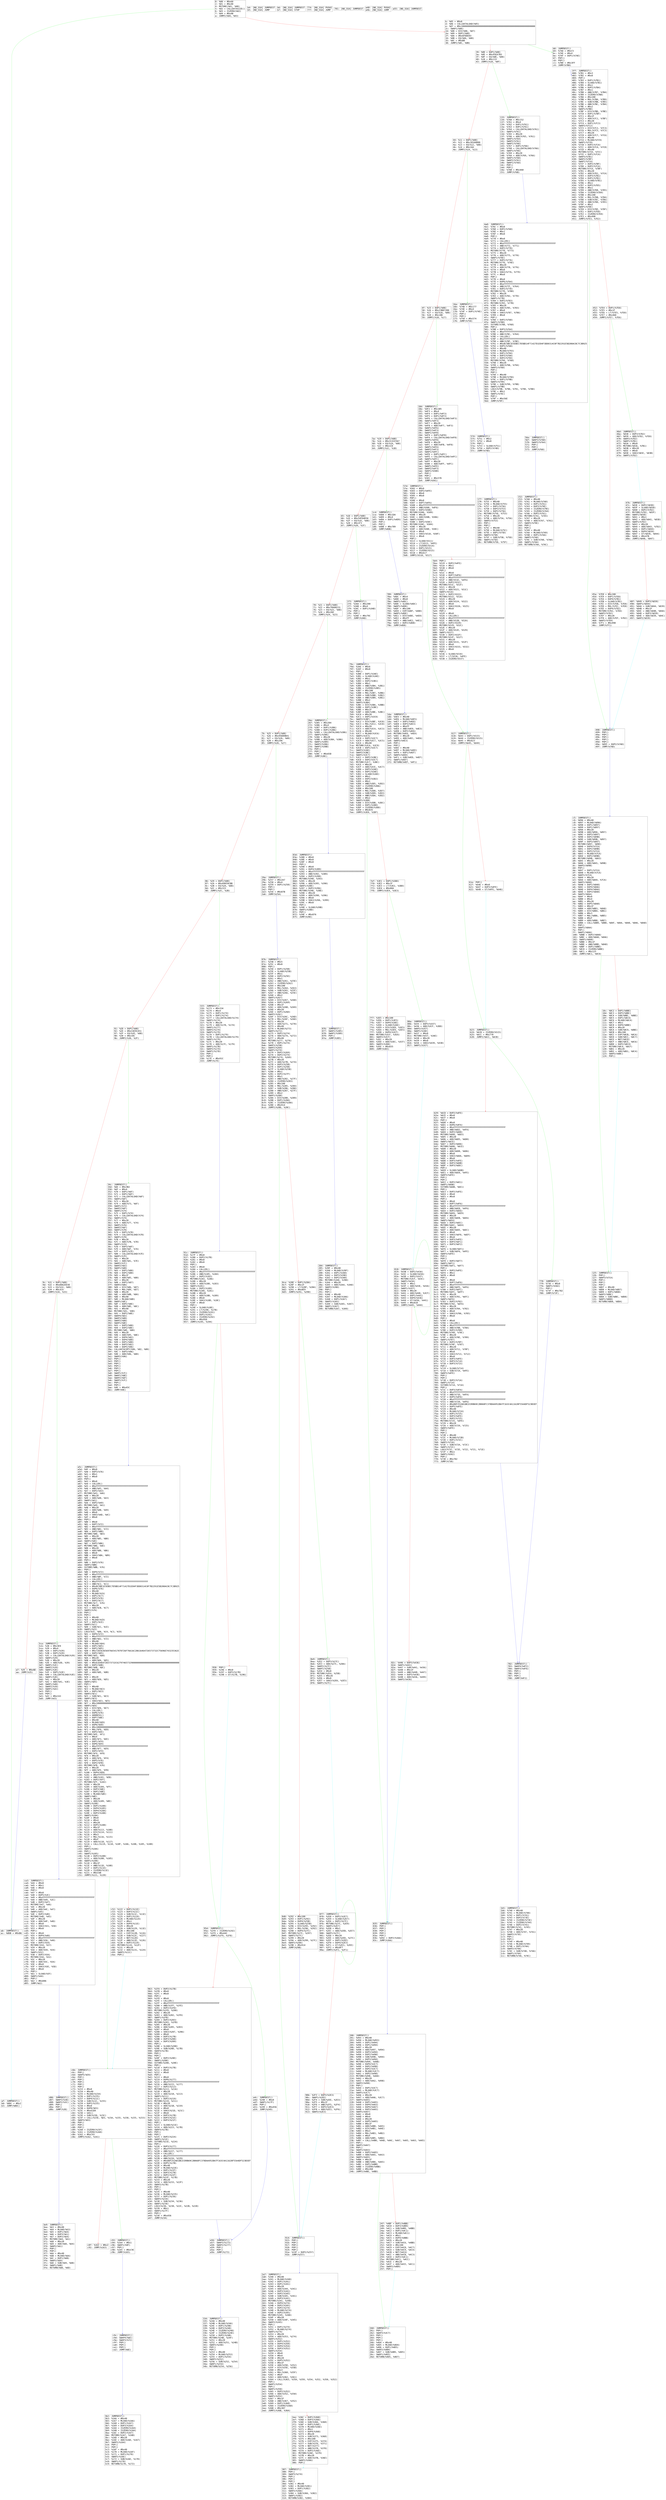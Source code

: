 digraph "graph.cfg.gv" {
	subgraph global {
		node [fontname=Courier fontsize=30.0 rank=same shape=box]
		block_0 [label="0: %00 = #0x60\l2: %01 = #0x40\l4: MSTORE(%01, %00)\l5: %02 = CALLDATASIZE()\l6: %03 = ISZERO(%02)\l7: %04 = #0xAB\la: JUMPI(%04, %03)\l"]
		block_b [label="b: %05 = #0x0\ld: %06 = CALLDATALOAD(%05)\le: %07 = #0x100000000000000000000000000000000000000000000000000000000\l2c: SWAP1(%06)\l2d: %08 = DIV(%06, %07)\l2e: %09 = DUP1(%08)\l2f: %0A = #0x6FDDE03\l34: %0B = EQ(%0A, %08)\l35: %0C = #0xB8\l38: JUMPI(%0C, %0B)\l"]
		block_39 [label="39: %0D = DUP1(%08)\l3a: %0E = #0x95EA7B3\l3f: %0F = EQ(%0E, %08)\l40: %10 = #0x133\l43: JUMPI(%10, %0F)\l"]
		block_44 [label="44: %11 = DUP1(%08)\l45: %12 = #0x18160DDD\l4a: %13 = EQ(%12, %08)\l4b: %14 = #0x16A\l4e: JUMPI(%14, %13)\l"]
		block_4f [label="4f: %15 = DUP1(%08)\l50: %16 = #0x23B872DD\l55: %17 = EQ(%16, %08)\l56: %18 = #0x18D\l59: JUMPI(%18, %17)\l"]
		block_5a [label="5a: %19 = DUP1(%08)\l5b: %1A = #0x313CE567\l60: %1B = EQ(%1A, %08)\l61: %1C = #0x1CD\l64: JUMPI(%1C, %1B)\l"]
		block_65 [label="65: %1D = DUP1(%08)\l66: %1E = #0x54FD4D50\l6b: %1F = EQ(%1E, %08)\l6c: %20 = #0x1F3\l6f: JUMPI(%20, %1F)\l"]
		block_70 [label="70: %21 = DUP1(%08)\l71: %22 = #0x70A08231\l76: %23 = EQ(%22, %08)\l77: %24 = #0x26E\l7a: JUMPI(%24, %23)\l"]
		block_7b [label="7b: %25 = DUP1(%08)\l7c: %26 = #0x95D89B41\l81: %27 = EQ(%26, %08)\l82: %28 = #0x29A\l85: JUMPI(%28, %27)\l"]
		block_86 [label="86: %29 = DUP1(%08)\l87: %2A = #0xA9059CBB\l8c: %2B = EQ(%2A, %08)\l8d: %2C = #0x315\l90: JUMPI(%2C, %2B)\l"]
		block_91 [label="91: %2D = DUP1(%08)\l92: %2E = #0xCAE9CA51\l97: %2F = EQ(%2E, %08)\l98: %30 = #0x34C\l9b: JUMPI(%30, %2F)\l"]
		block_9c [label="9c: %31 = DUP1(%08)\l9d: %32 = #0xDD62ED3E\la2: %33 = EQ(%32, %08)\la3: %34 = #0x3CA\la6: JUMPI(%34, %33)\l"]
		block_a7 [label="a7: %35 = #0xAB\laa: JUMP(%35)\l"]
		block_ab [label="ab: JUMPDEST()\lac: %8DB = #0xB6\l"]
		block_af [label="af: JUMPDEST()\lb0: %8DC = #0x2\lb3: JUMP(%8DC)\l"]
		block_b4 [label="b4: [NO_SSA] JUMPDEST\lb5: [NO_SSA] JUMP\l"]
		block_b6 [label="b6: [NO_SSA] JUMPDEST\lb7: [NO_SSA] STOP\l"]
		block_b8 [label="b8: JUMPDEST()\lb9: %7AD = #0xC5\lbc: %7AE = #0x4\lbe: %7AF = DUP1(%7AE)\lbf: POP()\lc0: POP()\lc1: %7B0 = #0x3FF\lc4: JUMP(%7B0)\l"]
		block_c5 [label="c5: JUMPDEST()\lc6: %896 = #0x40\lc8: %897 = MLOAD(%896)\lc9: %898 = DUP1(%897)\lca: %899 = DUP1(%897)\lcb: %89A = #0x20\lcd: %89B = ADD(%89A, %897)\lce: %89C = DUP3(%897)\lcf: %89D = DUP2(%89B)\ld0: %89E = SUB(%89B, %897)\ld1: %89F = DUP3(%897)\ld2: MSTORE(%897, %89E)\ld3: %8A0 = DUP4(%7CA)\ld4: %8A1 = DUP2(%89B)\ld5: %8A2 = DUP2(%7CA)\ld6: %8A3 = MLOAD(%7CA)\ld7: %8A4 = DUP2(%89B)\ld8: MSTORE(%89B, %8A3)\ld9: %8A5 = #0x20\ldb: %8A6 = ADD(%8A5, %89B)\ldc: SWAP2(%89B)\ldd: POP()\lde: %8A7 = DUP1(%7CA)\ldf: %8A8 = MLOAD(%7CA)\le0: SWAP1(%7CA)\le1: %8A9 = #0x20\le3: %8AA = ADD(%8A9, %7CA)\le4: SWAP1(%8A8)\le5: %8AB = DUP1(%8A8)\le6: %8AC = DUP4(%8A6)\le7: %8AD = DUP4(%8AA)\le8: %8AE = DUP3(%8A8)\le9: SWAP1(%8AA)\lea: %8AF = #0x0\lec: %8B0 = #0x4\lee: %8B1 = #0x20\lf0: %8B2 = DUP5(%8A8)\lf1: %8B3 = #0x1F\lf3: %8B4 = ADD(%8B3, %8A8)\lf4: %8B5 = DIV(%8B4, %8B1)\lf5: %8B6 = #0x3\lf7: %8B7 = MUL(%8B6, %8B5)\lf8: %8B8 = #0xF\lfa: %8B9 = ADD(%8B8, %8B7)\lfb: %8BA = CALL(%8B9, %8B0, %8AF, %8AA, %8A8, %8A6, %8A8)\lfc: POP()\lfd: SWAP1(%8AA)\lfe: POP()\lff: SWAP1(%8A6)\l100: %8BB = DUP2(%8A8)\l101: %8BC = ADD(%8A8, %8A6)\l102: SWAP1(%8A8)\l103: %8BD = #0x1F\l105: %8BE = AND(%8BD, %8A8)\l106: %8BF = DUP1(%8BE)\l107: %8C0 = ISZERO(%8BE)\l108: %8C1 = #0x125\l10b: JUMPI(%8C1, %8C0)\l"]
		block_10c [label="10c: %8C2 = DUP1(%8BE)\l10d: %8C3 = DUP3(%8BC)\l10e: %8C4 = SUB(%8BC, %8BE)\l10f: %8C5 = DUP1(%8C4)\l110: %8C6 = MLOAD(%8C4)\l111: %8C7 = #0x1\l113: %8C8 = DUP4(%8BE)\l114: %8C9 = #0x20\l116: %8CA = SUB(%8C9, %8BE)\l117: %8CB = #0x100\l11a: %8CC = EXP(%8CB, %8CA)\l11b: %8CD = SUB(%8CC, %8C7)\l11c: %8CE = NOT(%8CD)\l11d: %8CF = AND(%8CE, %8C6)\l11e: %8D0 = DUP2(%8C4)\l11f: MSTORE(%8C4, %8CF)\l120: %8D1 = #0x20\l122: %8D2 = ADD(%8D1, %8C4)\l123: SWAP2(%8BC)\l124: POP()\l"]
		block_125 [label="125: JUMPDEST()\l126: POP()\l127: SWAP3(%7CA)\l128: POP()\l129: POP()\l12a: POP()\l12b: %8D7 = #0x40\l12d: %8D8 = MLOAD(%8D7)\l12e: %8D9 = DUP1(%8D8)\l12f: SWAP2(%8BC)\l130: %8DA = SUB(%8BC, %8D8)\l131: SWAP1(%8D8)\l132: RETURN(%8D8, %8DA)\l"]
		block_133 [label="133: JUMPDEST()\l134: %760 = #0x152\l137: %761 = #0x4\l139: %762 = DUP1(%761)\l13a: %763 = DUP1(%761)\l13b: %764 = CALLDATALOAD(%761)\l13c: SWAP1(%761)\l13d: %765 = #0x20\l13f: %766 = ADD(%765, %761)\l140: SWAP1(%764)\l141: SWAP2(%761)\l142: SWAP1(%766)\l143: %767 = DUP1(%766)\l144: %768 = CALLDATALOAD(%766)\l145: SWAP1(%766)\l146: %769 = #0x20\l148: %76A = ADD(%769, %766)\l149: SWAP1(%768)\l14a: SWAP2(%761)\l14b: SWAP1(%76A)\l14c: POP()\l14d: POP()\l14e: %76B = #0x4A0\l151: JUMP(%76B)\l"]
		block_152 [label="152: JUMPDEST()\l153: %7A0 = #0x40\l155: %7A1 = MLOAD(%7A0)\l156: %7A2 = DUP1(%7A1)\l157: %7A3 = DUP3(%79E)\l158: %7A4 = ISZERO(%79E)\l159: %7A5 = ISZERO(%7A4)\l15a: %7A6 = DUP2(%7A1)\l15b: MSTORE(%7A1, %7A5)\l15c: %7A7 = #0x20\l15e: %7A8 = ADD(%7A7, %7A1)\l15f: SWAP2(%79E)\l160: POP()\l161: POP()\l162: %7A9 = #0x40\l164: %7AA = MLOAD(%7A9)\l165: %7AB = DUP1(%7AA)\l166: SWAP2(%7A8)\l167: %7AC = SUB(%7A8, %7AA)\l168: SWAP1(%7AA)\l169: RETURN(%7AA, %7AC)\l"]
		block_16a [label="16a: JUMPDEST()\l16b: %74D = #0x177\l16e: %74E = #0x4\l170: %74F = DUP1(%74E)\l171: POP()\l172: POP()\l173: %750 = #0x574\l176: JUMP(%750)\l"]
		block_177 [label="177: JUMPDEST()\l178: %755 = #0x40\l17a: %756 = MLOAD(%755)\l17b: %757 = DUP1(%756)\l17c: %758 = DUP3(%753)\l17d: %759 = DUP2(%756)\l17e: MSTORE(%756, %753)\l17f: %75A = #0x20\l181: %75B = ADD(%75A, %756)\l182: SWAP2(%753)\l183: POP()\l184: POP()\l185: %75C = #0x40\l187: %75D = MLOAD(%75C)\l188: %75E = DUP1(%75D)\l189: SWAP2(%75B)\l18a: %75F = SUB(%75B, %75D)\l18b: SWAP1(%75D)\l18c: RETURN(%75D, %75F)\l"]
		block_18d [label="18d: JUMPDEST()\l18e: %4F2 = #0x1B5\l191: %4F3 = #0x4\l193: %4F4 = DUP1(%4F3)\l194: %4F5 = DUP1(%4F3)\l195: %4F6 = CALLDATALOAD(%4F3)\l196: SWAP1(%4F3)\l197: %4F7 = #0x20\l199: %4F8 = ADD(%4F7, %4F3)\l19a: SWAP1(%4F6)\l19b: SWAP2(%4F3)\l19c: SWAP1(%4F8)\l19d: %4F9 = DUP1(%4F8)\l19e: %4FA = CALLDATALOAD(%4F8)\l19f: SWAP1(%4F8)\l1a0: %4FB = #0x20\l1a2: %4FC = ADD(%4FB, %4F8)\l1a3: SWAP1(%4FA)\l1a4: SWAP2(%4F3)\l1a5: SWAP1(%4FC)\l1a6: %4FD = DUP1(%4FC)\l1a7: %4FE = CALLDATALOAD(%4FC)\l1a8: SWAP1(%4FC)\l1a9: %4FF = #0x20\l1ab: %500 = ADD(%4FF, %4FC)\l1ac: SWAP1(%4FE)\l1ad: SWAP2(%4F3)\l1ae: SWAP1(%500)\l1af: POP()\l1b0: POP()\l1b1: %501 = #0x57D\l1b4: JUMP(%501)\l"]
		block_1b5 [label="1b5: JUMPDEST()\l1b6: %740 = #0x40\l1b8: %741 = MLOAD(%740)\l1b9: %742 = DUP1(%741)\l1ba: %743 = DUP3(%73E)\l1bb: %744 = ISZERO(%73E)\l1bc: %745 = ISZERO(%744)\l1bd: %746 = DUP2(%741)\l1be: MSTORE(%741, %745)\l1bf: %747 = #0x20\l1c1: %748 = ADD(%747, %741)\l1c2: SWAP2(%73E)\l1c3: POP()\l1c4: POP()\l1c5: %749 = #0x40\l1c7: %74A = MLOAD(%749)\l1c8: %74B = DUP1(%74A)\l1c9: SWAP2(%748)\l1ca: %74C = SUB(%748, %74A)\l1cb: SWAP1(%74A)\l1cc: RETURN(%74A, %74C)\l"]
		block_1cd [label="1cd: JUMPDEST()\l1ce: %4D8 = #0x1DA\l1d1: %4D9 = #0x4\l1d3: %4DA = DUP1(%4D9)\l1d4: POP()\l1d5: POP()\l1d6: %4DB = #0x789\l1d9: JUMP(%4DB)\l"]
		block_1da [label="1da: JUMPDEST()\l1db: %4E5 = #0x40\l1dd: %4E6 = MLOAD(%4E5)\l1de: %4E7 = DUP1(%4E6)\l1df: %4E8 = DUP3(%4E3)\l1e0: %4E9 = #0xFF\l1e2: %4EA = AND(%4E9, %4E3)\l1e3: %4EB = DUP2(%4E6)\l1e4: MSTORE(%4E6, %4EA)\l1e5: %4EC = #0x20\l1e7: %4ED = ADD(%4EC, %4E6)\l1e8: SWAP2(%4E3)\l1e9: POP()\l1ea: POP()\l1eb: %4EE = #0x40\l1ed: %4EF = MLOAD(%4EE)\l1ee: %4F0 = DUP1(%4EF)\l1ef: SWAP2(%4ED)\l1f0: %4F1 = SUB(%4ED, %4EF)\l1f1: SWAP1(%4EF)\l1f2: RETURN(%4EF, %4F1)\l"]
		block_1f3 [label="1f3: JUMPDEST()\l1f4: %3AA = #0x200\l1f7: %3AB = #0x4\l1f9: %3AC = DUP1(%3AB)\l1fa: POP()\l1fb: POP()\l1fc: %3AD = #0x79C\l1ff: JUMP(%3AD)\l"]
		block_200 [label="200: JUMPDEST()\l201: %493 = #0x40\l203: %494 = MLOAD(%493)\l204: %495 = DUP1(%494)\l205: %496 = DUP1(%494)\l206: %497 = #0x20\l208: %498 = ADD(%497, %494)\l209: %499 = DUP3(%494)\l20a: %49A = DUP2(%498)\l20b: %49B = SUB(%498, %494)\l20c: %49C = DUP3(%494)\l20d: MSTORE(%494, %49B)\l20e: %49D = DUP4(%3C7)\l20f: %49E = DUP2(%498)\l210: %49F = DUP2(%3C7)\l211: %4A0 = MLOAD(%3C7)\l212: %4A1 = DUP2(%498)\l213: MSTORE(%498, %4A0)\l214: %4A2 = #0x20\l216: %4A3 = ADD(%4A2, %498)\l217: SWAP2(%498)\l218: POP()\l219: %4A4 = DUP1(%3C7)\l21a: %4A5 = MLOAD(%3C7)\l21b: SWAP1(%3C7)\l21c: %4A6 = #0x20\l21e: %4A7 = ADD(%4A6, %3C7)\l21f: SWAP1(%4A5)\l220: %4A8 = DUP1(%4A5)\l221: %4A9 = DUP4(%4A3)\l222: %4AA = DUP4(%4A7)\l223: %4AB = DUP3(%4A5)\l224: SWAP1(%4A7)\l225: %4AC = #0x0\l227: %4AD = #0x4\l229: %4AE = #0x20\l22b: %4AF = DUP5(%4A5)\l22c: %4B0 = #0x1F\l22e: %4B1 = ADD(%4B0, %4A5)\l22f: %4B2 = DIV(%4B1, %4AE)\l230: %4B3 = #0x3\l232: %4B4 = MUL(%4B3, %4B2)\l233: %4B5 = #0xF\l235: %4B6 = ADD(%4B5, %4B4)\l236: %4B7 = CALL(%4B6, %4AD, %4AC, %4A7, %4A5, %4A3, %4A5)\l237: POP()\l238: SWAP1(%4A7)\l239: POP()\l23a: SWAP1(%4A3)\l23b: %4B8 = DUP2(%4A5)\l23c: %4B9 = ADD(%4A5, %4A3)\l23d: SWAP1(%4A5)\l23e: %4BA = #0x1F\l240: %4BB = AND(%4BA, %4A5)\l241: %4BC = DUP1(%4BB)\l242: %4BD = ISZERO(%4BB)\l243: %4BE = #0x260\l246: JUMPI(%4BE, %4BD)\l"]
		block_247 [label="247: %4BF = DUP1(%4BB)\l248: %4C0 = DUP3(%4B9)\l249: %4C1 = SUB(%4B9, %4BB)\l24a: %4C2 = DUP1(%4C1)\l24b: %4C3 = MLOAD(%4C1)\l24c: %4C4 = #0x1\l24e: %4C5 = DUP4(%4BB)\l24f: %4C6 = #0x20\l251: %4C7 = SUB(%4C6, %4BB)\l252: %4C8 = #0x100\l255: %4C9 = EXP(%4C8, %4C7)\l256: %4CA = SUB(%4C9, %4C4)\l257: %4CB = NOT(%4CA)\l258: %4CC = AND(%4CB, %4C3)\l259: %4CD = DUP2(%4C1)\l25a: MSTORE(%4C1, %4CC)\l25b: %4CE = #0x20\l25d: %4CF = ADD(%4CE, %4C1)\l25e: SWAP2(%4B9)\l25f: POP()\l"]
		block_260 [label="260: JUMPDEST()\l261: POP()\l262: SWAP3(%3C7)\l263: POP()\l264: POP()\l265: POP()\l266: %4D4 = #0x40\l268: %4D5 = MLOAD(%4D4)\l269: %4D6 = DUP1(%4D5)\l26a: SWAP2(%4B9)\l26b: %4D7 = SUB(%4B9, %4D5)\l26c: SWAP1(%4D5)\l26d: RETURN(%4D5, %4D7)\l"]
		block_26e [label="26e: JUMPDEST()\l26f: %385 = #0x284\l272: %386 = #0x4\l274: %387 = DUP1(%386)\l275: %388 = DUP1(%386)\l276: %389 = CALLDATALOAD(%386)\l277: SWAP1(%386)\l278: %38A = #0x20\l27a: %38B = ADD(%38A, %386)\l27b: SWAP1(%389)\l27c: SWAP2(%386)\l27d: SWAP1(%38B)\l27e: POP()\l27f: POP()\l280: %38C = #0x83D\l283: JUMP(%38C)\l"]
		block_284 [label="284: JUMPDEST()\l285: %39F = #0x40\l287: %3A0 = MLOAD(%39F)\l288: %3A1 = DUP1(%3A0)\l289: %3A2 = DUP3(%39D)\l28a: %3A3 = DUP2(%3A0)\l28b: MSTORE(%3A0, %39D)\l28c: %3A4 = #0x20\l28e: %3A5 = ADD(%3A4, %3A0)\l28f: SWAP2(%39D)\l290: POP()\l291: POP()\l292: %3A6 = #0x40\l294: %3A7 = MLOAD(%3A6)\l295: %3A8 = DUP1(%3A7)\l296: SWAP2(%3A5)\l297: %3A9 = SUB(%3A5, %3A7)\l298: SWAP1(%3A7)\l299: RETURN(%3A7, %3A9)\l"]
		block_29a [label="29a: JUMPDEST()\l29b: %257 = #0x2A7\l29e: %258 = #0x4\l2a0: %259 = DUP1(%258)\l2a1: POP()\l2a2: POP()\l2a3: %25A = #0x87B\l2a6: JUMP(%25A)\l"]
		block_2a7 [label="2a7: JUMPDEST()\l2a8: %340 = #0x40\l2aa: %341 = MLOAD(%340)\l2ab: %342 = DUP1(%341)\l2ac: %343 = DUP1(%341)\l2ad: %344 = #0x20\l2af: %345 = ADD(%344, %341)\l2b0: %346 = DUP3(%341)\l2b1: %347 = DUP2(%345)\l2b2: %348 = SUB(%345, %341)\l2b3: %349 = DUP3(%341)\l2b4: MSTORE(%341, %348)\l2b5: %34A = DUP4(%274)\l2b6: %34B = DUP2(%345)\l2b7: %34C = DUP2(%274)\l2b8: %34D = MLOAD(%274)\l2b9: %34E = DUP2(%345)\l2ba: MSTORE(%345, %34D)\l2bb: %34F = #0x20\l2bd: %350 = ADD(%34F, %345)\l2be: SWAP2(%345)\l2bf: POP()\l2c0: %351 = DUP1(%274)\l2c1: %352 = MLOAD(%274)\l2c2: SWAP1(%274)\l2c3: %353 = #0x20\l2c5: %354 = ADD(%353, %274)\l2c6: SWAP1(%352)\l2c7: %355 = DUP1(%352)\l2c8: %356 = DUP4(%350)\l2c9: %357 = DUP4(%354)\l2ca: %358 = DUP3(%352)\l2cb: SWAP1(%354)\l2cc: %359 = #0x0\l2ce: %35A = #0x4\l2d0: %35B = #0x20\l2d2: %35C = DUP5(%352)\l2d3: %35D = #0x1F\l2d5: %35E = ADD(%35D, %352)\l2d6: %35F = DIV(%35E, %35B)\l2d7: %360 = #0x3\l2d9: %361 = MUL(%360, %35F)\l2da: %362 = #0xF\l2dc: %363 = ADD(%362, %361)\l2dd: %364 = CALL(%363, %35A, %359, %354, %352, %350, %352)\l2de: POP()\l2df: SWAP1(%354)\l2e0: POP()\l2e1: SWAP1(%350)\l2e2: %365 = DUP2(%352)\l2e3: %366 = ADD(%352, %350)\l2e4: SWAP1(%352)\l2e5: %367 = #0x1F\l2e7: %368 = AND(%367, %352)\l2e8: %369 = DUP1(%368)\l2e9: %36A = ISZERO(%368)\l2ea: %36B = #0x307\l2ed: JUMPI(%36B, %36A)\l"]
		block_2ee [label="2ee: %36C = DUP1(%368)\l2ef: %36D = DUP3(%366)\l2f0: %36E = SUB(%366, %368)\l2f1: %36F = DUP1(%36E)\l2f2: %370 = MLOAD(%36E)\l2f3: %371 = #0x1\l2f5: %372 = DUP4(%368)\l2f6: %373 = #0x20\l2f8: %374 = SUB(%373, %368)\l2f9: %375 = #0x100\l2fc: %376 = EXP(%375, %374)\l2fd: %377 = SUB(%376, %371)\l2fe: %378 = NOT(%377)\l2ff: %379 = AND(%378, %370)\l300: %37A = DUP2(%36E)\l301: MSTORE(%36E, %379)\l302: %37B = #0x20\l304: %37C = ADD(%37B, %36E)\l305: SWAP2(%366)\l306: POP()\l"]
		block_307 [label="307: JUMPDEST()\l308: POP()\l309: SWAP3(%274)\l30a: POP()\l30b: POP()\l30c: POP()\l30d: %381 = #0x40\l30f: %382 = MLOAD(%381)\l310: %383 = DUP1(%382)\l311: SWAP2(%366)\l312: %384 = SUB(%366, %382)\l313: SWAP1(%382)\l314: RETURN(%382, %384)\l"]
		block_315 [label="315: JUMPDEST()\l316: %173 = #0x334\l319: %174 = #0x4\l31b: %175 = DUP1(%174)\l31c: %176 = DUP1(%174)\l31d: %177 = CALLDATALOAD(%174)\l31e: SWAP1(%174)\l31f: %178 = #0x20\l321: %179 = ADD(%178, %174)\l322: SWAP1(%177)\l323: SWAP2(%174)\l324: SWAP1(%179)\l325: %17A = DUP1(%179)\l326: %17B = CALLDATALOAD(%179)\l327: SWAP1(%179)\l328: %17C = #0x20\l32a: %17D = ADD(%17C, %179)\l32b: SWAP1(%17B)\l32c: SWAP2(%174)\l32d: SWAP1(%17D)\l32e: POP()\l32f: POP()\l330: %17E = #0x91C\l333: JUMP(%17E)\l"]
		block_334 [label="334: JUMPDEST()\l335: %24A = #0x40\l337: %24B = MLOAD(%24A)\l338: %24C = DUP1(%24B)\l339: %24D = DUP3(%248)\l33a: %24E = ISZERO(%248)\l33b: %24F = ISZERO(%24E)\l33c: %250 = DUP2(%24B)\l33d: MSTORE(%24B, %24F)\l33e: %251 = #0x20\l340: %252 = ADD(%251, %24B)\l341: SWAP2(%248)\l342: POP()\l343: POP()\l344: %253 = #0x40\l346: %254 = MLOAD(%253)\l347: %255 = DUP1(%254)\l348: SWAP2(%252)\l349: %256 = SUB(%252, %254)\l34a: SWAP1(%254)\l34b: RETURN(%254, %256)\l"]
		block_34c [label="34c: JUMPDEST()\l34d: %6E = #0x3B2\l350: %6F = #0x4\l352: %70 = DUP1(%6F)\l353: %71 = DUP1(%6F)\l354: %72 = CALLDATALOAD(%6F)\l355: SWAP1(%6F)\l356: %73 = #0x20\l358: %74 = ADD(%73, %6F)\l359: SWAP1(%72)\l35a: SWAP2(%6F)\l35b: SWAP1(%74)\l35c: %75 = DUP1(%74)\l35d: %76 = CALLDATALOAD(%74)\l35e: SWAP1(%74)\l35f: %77 = #0x20\l361: %78 = ADD(%77, %74)\l362: SWAP1(%76)\l363: SWAP2(%6F)\l364: SWAP1(%78)\l365: %79 = DUP1(%78)\l366: %7A = CALLDATALOAD(%78)\l367: SWAP1(%78)\l368: %7B = #0x20\l36a: %7C = ADD(%7B, %78)\l36b: SWAP1(%7A)\l36c: %7D = DUP3(%6F)\l36d: %7E = ADD(%6F, %7A)\l36e: %7F = DUP1(%7E)\l36f: %80 = CALLDATALOAD(%7E)\l370: SWAP1(%7E)\l371: %81 = #0x20\l373: %82 = ADD(%81, %7E)\l374: SWAP2(%7C)\l375: SWAP2(%82)\l376: SWAP1(%80)\l377: %83 = DUP1(%80)\l378: %84 = DUP1(%80)\l379: %85 = #0x1F\l37b: %86 = ADD(%85, %80)\l37c: %87 = #0x20\l37e: %88 = DUP1(%87)\l37f: SWAP2(%86)\l380: %89 = DIV(%86, %87)\l381: %8A = MUL(%89, %87)\l382: %8B = #0x20\l384: %8C = ADD(%8B, %8A)\l385: %8D = #0x40\l387: %8E = MLOAD(%8D)\l388: SWAP1(%8C)\l389: %8F = DUP2(%8E)\l38a: %90 = ADD(%8E, %8C)\l38b: %91 = #0x40\l38d: MSTORE(%91, %90)\l38e: %92 = DUP1(%8E)\l38f: SWAP4(%82)\l390: SWAP3(%80)\l391: SWAP2(%80)\l392: SWAP1(%8E)\l393: %93 = DUP2(%80)\l394: %94 = DUP2(%8E)\l395: MSTORE(%8E, %80)\l396: %95 = #0x20\l398: %96 = ADD(%95, %8E)\l399: %97 = DUP4(%82)\l39a: %98 = DUP4(%80)\l39b: %99 = DUP1(%80)\l39c: %9A = DUP3(%82)\l39d: %9B = DUP5(%96)\l39e: CALLDATACOPY(%96, %82, %80)\l39f: %9C = DUP3(%96)\l3a0: %9D = ADD(%96, %80)\l3a1: SWAP2(%96)\l3a2: POP()\l3a3: POP()\l3a4: POP()\l3a5: POP()\l3a6: POP()\l3a7: POP()\l3a8: SWAP1(%7C)\l3a9: SWAP1(%8E)\l3aa: SWAP2(%6F)\l3ab: SWAP1(%7C)\l3ac: POP()\l3ad: POP()\l3ae: %9E = #0xA5C\l3b1: JUMP(%9E)\l"]
		block_3b2 [label="3b2: JUMPDEST()\l3b3: %166 = #0x40\l3b5: %167 = MLOAD(%166)\l3b6: %168 = DUP1(%167)\l3b7: %169 = DUP3(%164)\l3b8: %16A = ISZERO(%164)\l3b9: %16B = ISZERO(%16A)\l3ba: %16C = DUP2(%167)\l3bb: MSTORE(%167, %16B)\l3bc: %16D = #0x20\l3be: %16E = ADD(%16D, %167)\l3bf: SWAP2(%164)\l3c0: POP()\l3c1: POP()\l3c2: %16F = #0x40\l3c4: %170 = MLOAD(%16F)\l3c5: %171 = DUP1(%170)\l3c6: SWAP2(%16E)\l3c7: %172 = SUB(%16E, %170)\l3c8: SWAP1(%170)\l3c9: RETURN(%170, %172)\l"]
		block_3ca [label="3ca: JUMPDEST()\l3cb: %38 = #0x3E9\l3ce: %39 = #0x4\l3d0: %3A = DUP1(%39)\l3d1: %3B = DUP1(%39)\l3d2: %3C = CALLDATALOAD(%39)\l3d3: SWAP1(%39)\l3d4: %3D = #0x20\l3d6: %3E = ADD(%3D, %39)\l3d7: SWAP1(%3C)\l3d8: SWAP2(%39)\l3d9: SWAP1(%3E)\l3da: %3F = DUP1(%3E)\l3db: %40 = CALLDATALOAD(%3E)\l3dc: SWAP1(%3E)\l3dd: %41 = #0x20\l3df: %42 = ADD(%41, %3E)\l3e0: SWAP1(%40)\l3e1: SWAP2(%39)\l3e2: SWAP1(%42)\l3e3: POP()\l3e4: POP()\l3e5: %43 = #0xCA3\l3e8: JUMP(%43)\l"]
		block_3e9 [label="3e9: JUMPDEST()\l3ea: %63 = #0x40\l3ec: %64 = MLOAD(%63)\l3ed: %65 = DUP1(%64)\l3ee: %66 = DUP3(%61)\l3ef: %67 = DUP2(%64)\l3f0: MSTORE(%64, %61)\l3f1: %68 = #0x20\l3f3: %69 = ADD(%68, %64)\l3f4: SWAP2(%61)\l3f5: POP()\l3f6: POP()\l3f7: %6A = #0x40\l3f9: %6B = MLOAD(%6A)\l3fa: %6C = DUP1(%6B)\l3fb: SWAP2(%69)\l3fc: %6D = SUB(%69, %6B)\l3fd: SWAP1(%6B)\l3fe: RETURN(%6B, %6D)\l"]
		block_3ff [label="3ff: JUMPDEST()\l400: %7B1 = #0x3\l402: %7B2 = #0x0\l404: POP()\l405: %7B3 = DUP1(%7B1)\l406: %7B4 = SLOAD(%7B1)\l407: %7B5 = #0x1\l409: %7B6 = DUP2(%7B4)\l40a: %7B7 = #0x1\l40c: %7B8 = AND(%7B7, %7B4)\l40d: %7B9 = ISZERO(%7B8)\l40e: %7BA = #0x100\l411: %7BB = MUL(%7BA, %7B9)\l412: %7BC = SUB(%7BB, %7B5)\l413: %7BD = AND(%7BC, %7B4)\l414: %7BE = #0x2\l416: SWAP1(%7BD)\l417: %7BF = DIV(%7BD, %7BE)\l418: %7C0 = DUP1(%7BF)\l419: %7C1 = #0x1F\l41b: %7C2 = ADD(%7C1, %7BF)\l41c: %7C3 = #0x20\l41e: %7C4 = DUP1(%7C3)\l41f: SWAP2(%7C2)\l420: %7C5 = DIV(%7C2, %7C3)\l421: %7C6 = MUL(%7C5, %7C3)\l422: %7C7 = #0x20\l424: %7C8 = ADD(%7C7, %7C6)\l425: %7C9 = #0x40\l427: %7CA = MLOAD(%7C9)\l428: SWAP1(%7C8)\l429: %7CB = DUP2(%7CA)\l42a: %7CC = ADD(%7CA, %7C8)\l42b: %7CD = #0x40\l42d: MSTORE(%7CD, %7CC)\l42e: %7CE = DUP1(%7CA)\l42f: SWAP3(%7B1)\l430: SWAP2(%7BF)\l431: SWAP1(%7CA)\l432: %7CF = DUP2(%7BF)\l433: %7D0 = DUP2(%7CA)\l434: MSTORE(%7CA, %7BF)\l435: %7D1 = #0x20\l437: %7D2 = ADD(%7D1, %7CA)\l438: %7D3 = DUP3(%7B1)\l439: %7D4 = DUP1(%7B1)\l43a: %7D5 = SLOAD(%7B1)\l43b: %7D6 = #0x1\l43d: %7D7 = DUP2(%7D5)\l43e: %7D8 = #0x1\l440: %7D9 = AND(%7D8, %7D5)\l441: %7DA = ISZERO(%7D9)\l442: %7DB = #0x100\l445: %7DC = MUL(%7DB, %7DA)\l446: %7DD = SUB(%7DC, %7D6)\l447: %7DE = AND(%7DD, %7D5)\l448: %7DF = #0x2\l44a: SWAP1(%7DE)\l44b: %7E0 = DIV(%7DE, %7DF)\l44c: %7E1 = DUP1(%7E0)\l44d: %7E2 = ISZERO(%7E0)\l44e: %7E3 = #0x498\l451: JUMPI(%7E3, %7E2)\l"]
		block_452 [label="452: %7E4 = DUP1(%7E0)\l453: %7E5 = #0x1F\l455: %7E6 = LT(%7E5, %7E0)\l456: %7E7 = #0x46D\l459: JUMPI(%7E7, %7E6)\l"]
		block_45a [label="45a: %7E8 = #0x100\l45d: %7E9 = DUP1(%7E8)\l45e: %7EA = DUP4(%7B1)\l45f: %7EB = SLOAD(%7B1)\l460: %7EC = DIV(%7EB, %7E8)\l461: %7ED = MUL(%7EC, %7E8)\l462: %7EE = DUP4(%7D2)\l463: MSTORE(%7D2, %7ED)\l464: SWAP2(%7D2)\l465: %7EF = #0x20\l467: %7F0 = ADD(%7EF, %7D2)\l468: SWAP2(%7E0)\l469: %7F1 = #0x498\l46c: JUMP(%7F1)\l"]
		block_46d [label="46d: JUMPDEST()\l46e: %838 = DUP3(%7D2)\l46f: %839 = ADD(%7D2, %7E0)\l470: SWAP2(%7D2)\l471: SWAP1(%7B1)\l472: %83A = #0x0\l474: MSTORE(%83A, %7B1)\l475: %83B = #0x20\l477: %83C = #0x0\l479: %83D = SHA3(%83C, %83B)\l47a: SWAP1(%7D2)\l"]
		block_47b [label="47b: JUMPDEST()\l47c: %83E = DUP2(%83D)\l47d: %83F = SLOAD(%83D)\l47e: %840 = DUP2(%7D2)\l47f: MSTORE(%7D2, %83F)\l480: SWAP1(%83D)\l481: %841 = #0x1\l483: %842 = ADD(%841, %83D)\l484: SWAP1(%7D2)\l485: %843 = #0x20\l487: %844 = ADD(%843, %7D2)\l488: %845 = DUP1(%844)\l489: %846 = DUP4(%839)\l48a: %847 = GT(%839, %844)\l48b: %848 = #0x47B\l48e: JUMPI(%848, %847)\l"]
		block_48f [label="48f: %849 = DUP3(%839)\l490: SWAP1(%844)\l491: %84A = SUB(%844, %839)\l492: %84B = #0x1F\l494: %84C = AND(%84B, %84A)\l495: %84D = DUP3(%839)\l496: %84E = ADD(%839, %84C)\l497: SWAP2(%839)\l"]
		block_498 [label="498: JUMPDEST()\l499: POP()\l49a: POP()\l49b: POP()\l49c: POP()\l49d: POP()\l49e: %895 = DUP2(%7AD)\l49f: JUMP(%7AD)\l"]
		block_4a0 [label="4a0: JUMPDEST()\l4a1: %76C = #0x0\l4a3: %76D = DUP2(%768)\l4a4: %76E = #0x1\l4a6: %76F = #0x0\l4a8: POP()\l4a9: %770 = #0x0\l4ab: %771 = CALLER()\l4ac: %772 = #0xFFFFFFFFFFFFFFFFFFFFFFFFFFFFFFFFFFFFFFFF\l4c1: %773 = AND(%772, %771)\l4c2: %774 = DUP2(%770)\l4c3: MSTORE(%770, %773)\l4c4: %775 = #0x20\l4c6: %776 = ADD(%775, %770)\l4c7: SWAP1(%76E)\l4c8: %777 = DUP2(%776)\l4c9: MSTORE(%776, %76E)\l4ca: %778 = #0x20\l4cc: %779 = ADD(%778, %776)\l4cd: %77A = #0x0\l4cf: %77B = SHA3(%77A, %779)\l4d0: %77C = #0x0\l4d2: POP()\l4d3: %77D = #0x0\l4d5: %77E = DUP6(%764)\l4d6: %77F = #0xFFFFFFFFFFFFFFFFFFFFFFFFFFFFFFFFFFFFFFFF\l4eb: %780 = AND(%77F, %764)\l4ec: %781 = DUP2(%77D)\l4ed: MSTORE(%77D, %780)\l4ee: %782 = #0x20\l4f0: %783 = ADD(%782, %77D)\l4f1: SWAP1(%77B)\l4f2: %784 = DUP2(%783)\l4f3: MSTORE(%783, %77B)\l4f4: %785 = #0x20\l4f6: %786 = ADD(%785, %783)\l4f7: %787 = #0x0\l4f9: %788 = SHA3(%787, %786)\l4fa: %789 = #0x0\l4fc: POP()\l4fd: %78A = DUP2(%768)\l4fe: SWAP1(%788)\l4ff: SSTORE(%788, %768)\l500: POP()\l501: %78B = DUP3(%764)\l502: %78C = #0xFFFFFFFFFFFFFFFFFFFFFFFFFFFFFFFFFFFFFFFF\l517: %78D = AND(%78C, %764)\l518: %78E = CALLER()\l519: %78F = #0xFFFFFFFFFFFFFFFFFFFFFFFFFFFFFFFFFFFFFFFF\l52e: %790 = AND(%78F, %78E)\l52f: %791 = #0x8C5BE1E5EBEC7D5BD14F71427D1E84F3DD0314C0F7B2291E5B200AC8C7C3B925\l550: %792 = DUP5(%768)\l551: %793 = #0x40\l553: %794 = MLOAD(%793)\l554: %795 = DUP1(%794)\l555: %796 = DUP3(%768)\l556: %797 = DUP2(%794)\l557: MSTORE(%794, %768)\l558: %798 = #0x20\l55a: %799 = ADD(%798, %794)\l55b: SWAP2(%768)\l55c: POP()\l55d: POP()\l55e: %79A = #0x40\l560: %79B = MLOAD(%79A)\l561: %79C = DUP1(%79B)\l562: SWAP2(%799)\l563: %79D = SUB(%799, %79B)\l564: SWAP1(%79B)\l565: LOG3(%79B, %79D, %791, %790, %78D)\l566: %79E = #0x1\l568: SWAP1(%76C)\l569: POP()\l56a: %79F = #0x56E\l56d: JUMP(%79F)\l"]
		block_56e [label="56e: JUMPDEST()\l56f: SWAP3(%760)\l570: SWAP2(%764)\l571: POP()\l572: POP()\l573: JUMP(%760)\l"]
		block_574 [label="574: JUMPDEST()\l575: %751 = #0x2\l577: %752 = #0x0\l579: POP()\l57a: %753 = SLOAD(%751)\l57b: %754 = DUP2(%74D)\l57c: JUMP(%74D)\l"]
		block_57d [label="57d: JUMPDEST()\l57e: %502 = #0x0\l580: %503 = DUP2(%4FE)\l581: %504 = #0x0\l583: %505 = #0x0\l585: POP()\l586: %506 = #0x0\l588: %507 = DUP7(%4F6)\l589: %508 = #0xFFFFFFFFFFFFFFFFFFFFFFFFFFFFFFFFFFFFFFFF\l59e: %509 = AND(%508, %4F6)\l59f: %50A = DUP2(%506)\l5a0: MSTORE(%506, %509)\l5a1: %50B = #0x20\l5a3: %50C = ADD(%50B, %506)\l5a4: SWAP1(%504)\l5a5: %50D = DUP2(%50C)\l5a6: MSTORE(%50C, %504)\l5a7: %50E = #0x20\l5a9: %50F = ADD(%50E, %50C)\l5aa: %510 = #0x0\l5ac: %511 = SHA3(%510, %50F)\l5ad: %512 = #0x0\l5af: POP()\l5b0: %513 = SLOAD(%511)\l5b1: %514 = LT(%513, %4FE)\l5b2: %515 = ISZERO(%514)\l5b3: %516 = DUP1(%515)\l5b4: %517 = ISZERO(%515)\l5b5: %518 = #0x617\l5b8: JUMPI(%518, %517)\l"]
		block_5b9 [label="5b9: POP()\l5ba: %519 = DUP2(%4FE)\l5bb: %51A = #0x1\l5bd: %51B = #0x0\l5bf: POP()\l5c0: %51C = #0x0\l5c2: %51D = DUP7(%4F6)\l5c3: %51E = #0xFFFFFFFFFFFFFFFFFFFFFFFFFFFFFFFFFFFFFFFF\l5d8: %51F = AND(%51E, %4F6)\l5d9: %520 = DUP2(%51C)\l5da: MSTORE(%51C, %51F)\l5db: %521 = #0x20\l5dd: %522 = ADD(%521, %51C)\l5de: SWAP1(%51A)\l5df: %523 = DUP2(%522)\l5e0: MSTORE(%522, %51A)\l5e1: %524 = #0x20\l5e3: %525 = ADD(%524, %522)\l5e4: %526 = #0x0\l5e6: %527 = SHA3(%526, %525)\l5e7: %528 = #0x0\l5e9: POP()\l5ea: %529 = #0x0\l5ec: %52A = CALLER()\l5ed: %52B = #0xFFFFFFFFFFFFFFFFFFFFFFFFFFFFFFFFFFFFFFFF\l602: %52C = AND(%52B, %52A)\l603: %52D = DUP2(%529)\l604: MSTORE(%529, %52C)\l605: %52E = #0x20\l607: %52F = ADD(%52E, %529)\l608: SWAP1(%527)\l609: %530 = DUP2(%52F)\l60a: MSTORE(%52F, %527)\l60b: %531 = #0x20\l60d: %532 = ADD(%531, %52F)\l60e: %533 = #0x0\l610: %534 = SHA3(%533, %532)\l611: %535 = #0x0\l613: POP()\l614: %536 = SLOAD(%534)\l615: %537 = LT(%536, %4FE)\l616: %538 = ISZERO(%537)\l"]
		block_617 [label="617: JUMPDEST()\l618: %643 = DUP1(%515)\l619: %644 = ISZERO(%515)\l61a: %645 = #0x623\l61d: JUMPI(%645, %644)\l"]
		block_61e [label="61e: POP()\l61f: %646 = #0x0\l621: %647 = DUP3(%4FE)\l622: %648 = GT(%4FE, %646)\l"]
		block_623 [label="623: JUMPDEST()\l624: %6CB = ISZERO(%515)\l625: %6CC = #0x778\l628: JUMPI(%6CC, %6CB)\l"]
		block_629 [label="629: %6CD = DUP2(%4FE)\l62a: %6CE = #0x0\l62c: %6CF = #0x0\l62e: POP()\l62f: %6D0 = #0x0\l631: %6D1 = DUP6(%4FA)\l632: %6D2 = #0xFFFFFFFFFFFFFFFFFFFFFFFFFFFFFFFFFFFFFFFF\l647: %6D3 = AND(%6D2, %4FA)\l648: %6D4 = DUP2(%6D0)\l649: MSTORE(%6D0, %6D3)\l64a: %6D5 = #0x20\l64c: %6D6 = ADD(%6D5, %6D0)\l64d: SWAP1(%6CE)\l64e: %6D7 = DUP2(%6D6)\l64f: MSTORE(%6D6, %6CE)\l650: %6D8 = #0x20\l652: %6D9 = ADD(%6D8, %6D6)\l653: %6DA = #0x0\l655: %6DB = SHA3(%6DA, %6D9)\l656: %6DC = #0x0\l658: %6DD = DUP3(%4FE)\l659: %6DE = DUP3(%6DB)\l65a: %6DF = DUP3(%6DC)\l65b: POP()\l65c: %6E0 = SLOAD(%6DB)\l65d: %6E1 = ADD(%6E0, %4FE)\l65e: SWAP3(%4FE)\l65f: POP()\l660: POP()\l661: %6E2 = DUP2(%6E1)\l662: SWAP1(%6DB)\l663: SSTORE(%6DB, %6E1)\l664: POP()\l665: %6E3 = DUP2(%4FE)\l666: %6E4 = #0x0\l668: %6E5 = #0x0\l66a: POP()\l66b: %6E6 = #0x0\l66d: %6E7 = DUP7(%4F6)\l66e: %6E8 = #0xFFFFFFFFFFFFFFFFFFFFFFFFFFFFFFFFFFFFFFFF\l683: %6E9 = AND(%6E8, %4F6)\l684: %6EA = DUP2(%6E6)\l685: MSTORE(%6E6, %6E9)\l686: %6EB = #0x20\l688: %6EC = ADD(%6EB, %6E6)\l689: SWAP1(%6E4)\l68a: %6ED = DUP2(%6EC)\l68b: MSTORE(%6EC, %6E4)\l68c: %6EE = #0x20\l68e: %6EF = ADD(%6EE, %6EC)\l68f: %6F0 = #0x0\l691: %6F1 = SHA3(%6F0, %6EF)\l692: %6F2 = #0x0\l694: %6F3 = DUP3(%4FE)\l695: %6F4 = DUP3(%6F1)\l696: %6F5 = DUP3(%6F2)\l697: POP()\l698: %6F6 = SLOAD(%6F1)\l699: %6F7 = SUB(%6F6, %4FE)\l69a: SWAP3(%4FE)\l69b: POP()\l69c: POP()\l69d: %6F8 = DUP2(%6F7)\l69e: SWAP1(%6F1)\l69f: SSTORE(%6F1, %6F7)\l6a0: POP()\l6a1: %6F9 = DUP2(%4FE)\l6a2: %6FA = #0x1\l6a4: %6FB = #0x0\l6a6: POP()\l6a7: %6FC = #0x0\l6a9: %6FD = DUP7(%4F6)\l6aa: %6FE = #0xFFFFFFFFFFFFFFFFFFFFFFFFFFFFFFFFFFFFFFFF\l6bf: %6FF = AND(%6FE, %4F6)\l6c0: %700 = DUP2(%6FC)\l6c1: MSTORE(%6FC, %6FF)\l6c2: %701 = #0x20\l6c4: %702 = ADD(%701, %6FC)\l6c5: SWAP1(%6FA)\l6c6: %703 = DUP2(%702)\l6c7: MSTORE(%702, %6FA)\l6c8: %704 = #0x20\l6ca: %705 = ADD(%704, %702)\l6cb: %706 = #0x0\l6cd: %707 = SHA3(%706, %705)\l6ce: %708 = #0x0\l6d0: POP()\l6d1: %709 = #0x0\l6d3: %70A = CALLER()\l6d4: %70B = #0xFFFFFFFFFFFFFFFFFFFFFFFFFFFFFFFFFFFFFFFF\l6e9: %70C = AND(%70B, %70A)\l6ea: %70D = DUP2(%709)\l6eb: MSTORE(%709, %70C)\l6ec: %70E = #0x20\l6ee: %70F = ADD(%70E, %709)\l6ef: SWAP1(%707)\l6f0: %710 = DUP2(%70F)\l6f1: MSTORE(%70F, %707)\l6f2: %711 = #0x20\l6f4: %712 = ADD(%711, %70F)\l6f5: %713 = #0x0\l6f7: %714 = SHA3(%713, %712)\l6f8: %715 = #0x0\l6fa: %716 = DUP3(%4FE)\l6fb: %717 = DUP3(%714)\l6fc: %718 = DUP3(%715)\l6fd: POP()\l6fe: %719 = SLOAD(%714)\l6ff: %71A = SUB(%719, %4FE)\l700: SWAP3(%4FE)\l701: POP()\l702: POP()\l703: %71B = DUP2(%71A)\l704: SWAP1(%714)\l705: SSTORE(%714, %71A)\l706: POP()\l707: %71C = DUP3(%4FA)\l708: %71D = #0xFFFFFFFFFFFFFFFFFFFFFFFFFFFFFFFFFFFFFFFF\l71d: %71E = AND(%71D, %4FA)\l71e: %71F = DUP5(%4F6)\l71f: %720 = #0xFFFFFFFFFFFFFFFFFFFFFFFFFFFFFFFFFFFFFFFF\l734: %721 = AND(%720, %4F6)\l735: %722 = #0xDDF252AD1BE2C89B69C2B068FC378DAA952BA7F163C4A11628F55A4DF523B3EF\l756: %723 = DUP5(%4FE)\l757: %724 = #0x40\l759: %725 = MLOAD(%724)\l75a: %726 = DUP1(%725)\l75b: %727 = DUP3(%4FE)\l75c: %728 = DUP2(%725)\l75d: MSTORE(%725, %4FE)\l75e: %729 = #0x20\l760: %72A = ADD(%729, %725)\l761: SWAP2(%4FE)\l762: POP()\l763: POP()\l764: %72B = #0x40\l766: %72C = MLOAD(%72B)\l767: %72D = DUP1(%72C)\l768: SWAP2(%72A)\l769: %72E = SUB(%72A, %72C)\l76a: SWAP1(%72C)\l76b: LOG3(%72C, %72E, %722, %721, %71E)\l76c: %72F = #0x1\l76e: SWAP1(%502)\l76f: POP()\l770: %730 = #0x782\l773: JUMP(%730)\l"]
		block_774 [label="774: [NO_SSA] PUSH2\l777: [NO_SSA] JUMP\l"]
		block_778 [label="778: JUMPDEST()\l779: %73E = #0x0\l77b: SWAP1(%502)\l77c: POP()\l77d: %73F = #0x782\l780: JUMP(%73F)\l"]
		block_781 [label="781: [NO_SSA] JUMPDEST\l"]
		block_782 [label="782: JUMPDEST()\l783: SWAP4(%4F2)\l784: SWAP3(%4F6)\l785: POP()\l786: POP()\l787: POP()\l788: JUMP(%4F2)\l"]
		block_789 [label="789: JUMPDEST()\l78a: %4DC = #0x4\l78c: %4DD = #0x0\l78e: SWAP1(%4DC)\l78f: %4DE = SLOAD(%4DC)\l790: SWAP1(%4DD)\l791: %4DF = #0x100\l794: %4E0 = EXP(%4DF, %4DD)\l795: SWAP1(%4DE)\l796: %4E1 = DIV(%4DE, %4E0)\l797: %4E2 = #0xFF\l799: %4E3 = AND(%4E2, %4E1)\l79a: %4E4 = DUP2(%4D8)\l79b: JUMP(%4D8)\l"]
		block_79c [label="79c: JUMPDEST()\l79d: %3AE = #0x6\l79f: %3AF = #0x0\l7a1: POP()\l7a2: %3B0 = DUP1(%3AE)\l7a3: %3B1 = SLOAD(%3AE)\l7a4: %3B2 = #0x1\l7a6: %3B3 = DUP2(%3B1)\l7a7: %3B4 = #0x1\l7a9: %3B5 = AND(%3B4, %3B1)\l7aa: %3B6 = ISZERO(%3B5)\l7ab: %3B7 = #0x100\l7ae: %3B8 = MUL(%3B7, %3B6)\l7af: %3B9 = SUB(%3B8, %3B2)\l7b0: %3BA = AND(%3B9, %3B1)\l7b1: %3BB = #0x2\l7b3: SWAP1(%3BA)\l7b4: %3BC = DIV(%3BA, %3BB)\l7b5: %3BD = DUP1(%3BC)\l7b6: %3BE = #0x1F\l7b8: %3BF = ADD(%3BE, %3BC)\l7b9: %3C0 = #0x20\l7bb: %3C1 = DUP1(%3C0)\l7bc: SWAP2(%3BF)\l7bd: %3C2 = DIV(%3BF, %3C0)\l7be: %3C3 = MUL(%3C2, %3C0)\l7bf: %3C4 = #0x20\l7c1: %3C5 = ADD(%3C4, %3C3)\l7c2: %3C6 = #0x40\l7c4: %3C7 = MLOAD(%3C6)\l7c5: SWAP1(%3C5)\l7c6: %3C8 = DUP2(%3C7)\l7c7: %3C9 = ADD(%3C7, %3C5)\l7c8: %3CA = #0x40\l7ca: MSTORE(%3CA, %3C9)\l7cb: %3CB = DUP1(%3C7)\l7cc: SWAP3(%3AE)\l7cd: SWAP2(%3BC)\l7ce: SWAP1(%3C7)\l7cf: %3CC = DUP2(%3BC)\l7d0: %3CD = DUP2(%3C7)\l7d1: MSTORE(%3C7, %3BC)\l7d2: %3CE = #0x20\l7d4: %3CF = ADD(%3CE, %3C7)\l7d5: %3D0 = DUP3(%3AE)\l7d6: %3D1 = DUP1(%3AE)\l7d7: %3D2 = SLOAD(%3AE)\l7d8: %3D3 = #0x1\l7da: %3D4 = DUP2(%3D2)\l7db: %3D5 = #0x1\l7dd: %3D6 = AND(%3D5, %3D2)\l7de: %3D7 = ISZERO(%3D6)\l7df: %3D8 = #0x100\l7e2: %3D9 = MUL(%3D8, %3D7)\l7e3: %3DA = SUB(%3D9, %3D3)\l7e4: %3DB = AND(%3DA, %3D2)\l7e5: %3DC = #0x2\l7e7: SWAP1(%3DB)\l7e8: %3DD = DIV(%3DB, %3DC)\l7e9: %3DE = DUP1(%3DD)\l7ea: %3DF = ISZERO(%3DD)\l7eb: %3E0 = #0x835\l7ee: JUMPI(%3E0, %3DF)\l"]
		block_7ef [label="7ef: %3E1 = DUP1(%3DD)\l7f0: %3E2 = #0x1F\l7f2: %3E3 = LT(%3E2, %3DD)\l7f3: %3E4 = #0x80A\l7f6: JUMPI(%3E4, %3E3)\l"]
		block_7f7 [label="7f7: %3E5 = #0x100\l7fa: %3E6 = DUP1(%3E5)\l7fb: %3E7 = DUP4(%3AE)\l7fc: %3E8 = SLOAD(%3AE)\l7fd: %3E9 = DIV(%3E8, %3E5)\l7fe: %3EA = MUL(%3E9, %3E5)\l7ff: %3EB = DUP4(%3CF)\l800: MSTORE(%3CF, %3EA)\l801: SWAP2(%3CF)\l802: %3EC = #0x20\l804: %3ED = ADD(%3EC, %3CF)\l805: SWAP2(%3DD)\l806: %3EE = #0x835\l809: JUMP(%3EE)\l"]
		block_80a [label="80a: JUMPDEST()\l80b: %435 = DUP3(%3CF)\l80c: %436 = ADD(%3CF, %3DD)\l80d: SWAP2(%3CF)\l80e: SWAP1(%3AE)\l80f: %437 = #0x0\l811: MSTORE(%437, %3AE)\l812: %438 = #0x20\l814: %439 = #0x0\l816: %43A = SHA3(%439, %438)\l817: SWAP1(%3CF)\l"]
		block_818 [label="818: JUMPDEST()\l819: %43B = DUP2(%43A)\l81a: %43C = SLOAD(%43A)\l81b: %43D = DUP2(%3CF)\l81c: MSTORE(%3CF, %43C)\l81d: SWAP1(%43A)\l81e: %43E = #0x1\l820: %43F = ADD(%43E, %43A)\l821: SWAP1(%3CF)\l822: %440 = #0x20\l824: %441 = ADD(%440, %3CF)\l825: %442 = DUP1(%441)\l826: %443 = DUP4(%436)\l827: %444 = GT(%436, %441)\l828: %445 = #0x818\l82b: JUMPI(%445, %444)\l"]
		block_82c [label="82c: %446 = DUP3(%436)\l82d: SWAP1(%441)\l82e: %447 = SUB(%441, %436)\l82f: %448 = #0x1F\l831: %449 = AND(%448, %447)\l832: %44A = DUP3(%436)\l833: %44B = ADD(%436, %449)\l834: SWAP2(%436)\l"]
		block_835 [label="835: JUMPDEST()\l836: POP()\l837: POP()\l838: POP()\l839: POP()\l83a: POP()\l83b: %492 = DUP2(%3AA)\l83c: JUMP(%3AA)\l"]
		block_83d [label="83d: JUMPDEST()\l83e: %38D = #0x0\l840: %38E = #0x0\l842: %38F = #0x0\l844: POP()\l845: %390 = #0x0\l847: %391 = DUP4(%389)\l848: %392 = #0xFFFFFFFFFFFFFFFFFFFFFFFFFFFFFFFFFFFFFFFF\l85d: %393 = AND(%392, %389)\l85e: %394 = DUP2(%390)\l85f: MSTORE(%390, %393)\l860: %395 = #0x20\l862: %396 = ADD(%395, %390)\l863: SWAP1(%38E)\l864: %397 = DUP2(%396)\l865: MSTORE(%396, %38E)\l866: %398 = #0x20\l868: %399 = ADD(%398, %396)\l869: %39A = #0x0\l86b: %39B = SHA3(%39A, %399)\l86c: %39C = #0x0\l86e: POP()\l86f: %39D = SLOAD(%39B)\l870: SWAP1(%38D)\l871: POP()\l872: %39E = #0x876\l875: JUMP(%39E)\l"]
		block_876 [label="876: JUMPDEST()\l877: SWAP2(%385)\l878: SWAP1(%389)\l879: POP()\l87a: JUMP(%385)\l"]
		block_87b [label="87b: JUMPDEST()\l87c: %25B = #0x5\l87e: %25C = #0x0\l880: POP()\l881: %25D = DUP1(%25B)\l882: %25E = SLOAD(%25B)\l883: %25F = #0x1\l885: %260 = DUP2(%25E)\l886: %261 = #0x1\l888: %262 = AND(%261, %25E)\l889: %263 = ISZERO(%262)\l88a: %264 = #0x100\l88d: %265 = MUL(%264, %263)\l88e: %266 = SUB(%265, %25F)\l88f: %267 = AND(%266, %25E)\l890: %268 = #0x2\l892: SWAP1(%267)\l893: %269 = DIV(%267, %268)\l894: %26A = DUP1(%269)\l895: %26B = #0x1F\l897: %26C = ADD(%26B, %269)\l898: %26D = #0x20\l89a: %26E = DUP1(%26D)\l89b: SWAP2(%26C)\l89c: %26F = DIV(%26C, %26D)\l89d: %270 = MUL(%26F, %26D)\l89e: %271 = #0x20\l8a0: %272 = ADD(%271, %270)\l8a1: %273 = #0x40\l8a3: %274 = MLOAD(%273)\l8a4: SWAP1(%272)\l8a5: %275 = DUP2(%274)\l8a6: %276 = ADD(%274, %272)\l8a7: %277 = #0x40\l8a9: MSTORE(%277, %276)\l8aa: %278 = DUP1(%274)\l8ab: SWAP3(%25B)\l8ac: SWAP2(%269)\l8ad: SWAP1(%274)\l8ae: %279 = DUP2(%269)\l8af: %27A = DUP2(%274)\l8b0: MSTORE(%274, %269)\l8b1: %27B = #0x20\l8b3: %27C = ADD(%27B, %274)\l8b4: %27D = DUP3(%25B)\l8b5: %27E = DUP1(%25B)\l8b6: %27F = SLOAD(%25B)\l8b7: %280 = #0x1\l8b9: %281 = DUP2(%27F)\l8ba: %282 = #0x1\l8bc: %283 = AND(%282, %27F)\l8bd: %284 = ISZERO(%283)\l8be: %285 = #0x100\l8c1: %286 = MUL(%285, %284)\l8c2: %287 = SUB(%286, %280)\l8c3: %288 = AND(%287, %27F)\l8c4: %289 = #0x2\l8c6: SWAP1(%288)\l8c7: %28A = DIV(%288, %289)\l8c8: %28B = DUP1(%28A)\l8c9: %28C = ISZERO(%28A)\l8ca: %28D = #0x914\l8cd: JUMPI(%28D, %28C)\l"]
		block_8ce [label="8ce: %28E = DUP1(%28A)\l8cf: %28F = #0x1F\l8d1: %290 = LT(%28F, %28A)\l8d2: %291 = #0x8E9\l8d5: JUMPI(%291, %290)\l"]
		block_8d6 [label="8d6: %292 = #0x100\l8d9: %293 = DUP1(%292)\l8da: %294 = DUP4(%25B)\l8db: %295 = SLOAD(%25B)\l8dc: %296 = DIV(%295, %292)\l8dd: %297 = MUL(%296, %292)\l8de: %298 = DUP4(%27C)\l8df: MSTORE(%27C, %297)\l8e0: SWAP2(%27C)\l8e1: %299 = #0x20\l8e3: %29A = ADD(%299, %27C)\l8e4: SWAP2(%28A)\l8e5: %29B = #0x914\l8e8: JUMP(%29B)\l"]
		block_8e9 [label="8e9: JUMPDEST()\l8ea: %2E2 = DUP3(%27C)\l8eb: %2E3 = ADD(%27C, %28A)\l8ec: SWAP2(%27C)\l8ed: SWAP1(%25B)\l8ee: %2E4 = #0x0\l8f0: MSTORE(%2E4, %25B)\l8f1: %2E5 = #0x20\l8f3: %2E6 = #0x0\l8f5: %2E7 = SHA3(%2E6, %2E5)\l8f6: SWAP1(%27C)\l"]
		block_8f7 [label="8f7: JUMPDEST()\l8f8: %2E8 = DUP2(%2E7)\l8f9: %2E9 = SLOAD(%2E7)\l8fa: %2EA = DUP2(%27C)\l8fb: MSTORE(%27C, %2E9)\l8fc: SWAP1(%2E7)\l8fd: %2EB = #0x1\l8ff: %2EC = ADD(%2EB, %2E7)\l900: SWAP1(%27C)\l901: %2ED = #0x20\l903: %2EE = ADD(%2ED, %27C)\l904: %2EF = DUP1(%2EE)\l905: %2F0 = DUP4(%2E3)\l906: %2F1 = GT(%2E3, %2EE)\l907: %2F2 = #0x8F7\l90a: JUMPI(%2F2, %2F1)\l"]
		block_90b [label="90b: %2F3 = DUP3(%2E3)\l90c: SWAP1(%2EE)\l90d: %2F4 = SUB(%2EE, %2E3)\l90e: %2F5 = #0x1F\l910: %2F6 = AND(%2F5, %2F4)\l911: %2F7 = DUP3(%2E3)\l912: %2F8 = ADD(%2E3, %2F6)\l913: SWAP2(%2E3)\l"]
		block_914 [label="914: JUMPDEST()\l915: POP()\l916: POP()\l917: POP()\l918: POP()\l919: POP()\l91a: %33F = DUP2(%257)\l91b: JUMP(%257)\l"]
		block_91c [label="91c: JUMPDEST()\l91d: %17F = #0x0\l91f: %180 = DUP2(%17B)\l920: %181 = #0x0\l922: %182 = #0x0\l924: POP()\l925: %183 = #0x0\l927: %184 = CALLER()\l928: %185 = #0xFFFFFFFFFFFFFFFFFFFFFFFFFFFFFFFFFFFFFFFF\l93d: %186 = AND(%185, %184)\l93e: %187 = DUP2(%183)\l93f: MSTORE(%183, %186)\l940: %188 = #0x20\l942: %189 = ADD(%188, %183)\l943: SWAP1(%181)\l944: %18A = DUP2(%189)\l945: MSTORE(%189, %181)\l946: %18B = #0x20\l948: %18C = ADD(%18B, %189)\l949: %18D = #0x0\l94b: %18E = SHA3(%18D, %18C)\l94c: %18F = #0x0\l94e: POP()\l94f: %190 = SLOAD(%18E)\l950: %191 = LT(%190, %17B)\l951: %192 = ISZERO(%191)\l952: %193 = DUP1(%192)\l953: %194 = ISZERO(%192)\l954: %195 = #0x95D\l957: JUMPI(%195, %194)\l"]
		block_958 [label="958: POP()\l959: %196 = #0x0\l95b: %197 = DUP3(%17B)\l95c: %198 = GT(%17B, %196)\l"]
		block_95d [label="95d: JUMPDEST()\l95e: %1F8 = ISZERO(%192)\l95f: %1F9 = #0xA4C\l962: JUMPI(%1F9, %1F8)\l"]
		block_963 [label="963: %1FA = DUP2(%17B)\l964: %1FB = #0x0\l966: %1FC = #0x0\l968: POP()\l969: %1FD = #0x0\l96b: %1FE = CALLER()\l96c: %1FF = #0xFFFFFFFFFFFFFFFFFFFFFFFFFFFFFFFFFFFFFFFF\l981: %200 = AND(%1FF, %1FE)\l982: %201 = DUP2(%1FD)\l983: MSTORE(%1FD, %200)\l984: %202 = #0x20\l986: %203 = ADD(%202, %1FD)\l987: SWAP1(%1FB)\l988: %204 = DUP2(%203)\l989: MSTORE(%203, %1FB)\l98a: %205 = #0x20\l98c: %206 = ADD(%205, %203)\l98d: %207 = #0x0\l98f: %208 = SHA3(%207, %206)\l990: %209 = #0x0\l992: %20A = DUP3(%17B)\l993: %20B = DUP3(%208)\l994: %20C = DUP3(%209)\l995: POP()\l996: %20D = SLOAD(%208)\l997: %20E = SUB(%20D, %17B)\l998: SWAP3(%17B)\l999: POP()\l99a: POP()\l99b: %20F = DUP2(%20E)\l99c: SWAP1(%208)\l99d: SSTORE(%208, %20E)\l99e: POP()\l99f: %210 = DUP2(%17B)\l9a0: %211 = #0x0\l9a2: %212 = #0x0\l9a4: POP()\l9a5: %213 = #0x0\l9a7: %214 = DUP6(%177)\l9a8: %215 = #0xFFFFFFFFFFFFFFFFFFFFFFFFFFFFFFFFFFFFFFFF\l9bd: %216 = AND(%215, %177)\l9be: %217 = DUP2(%213)\l9bf: MSTORE(%213, %216)\l9c0: %218 = #0x20\l9c2: %219 = ADD(%218, %213)\l9c3: SWAP1(%211)\l9c4: %21A = DUP2(%219)\l9c5: MSTORE(%219, %211)\l9c6: %21B = #0x20\l9c8: %21C = ADD(%21B, %219)\l9c9: %21D = #0x0\l9cb: %21E = SHA3(%21D, %21C)\l9cc: %21F = #0x0\l9ce: %220 = DUP3(%17B)\l9cf: %221 = DUP3(%21E)\l9d0: %222 = DUP3(%21F)\l9d1: POP()\l9d2: %223 = SLOAD(%21E)\l9d3: %224 = ADD(%223, %17B)\l9d4: SWAP3(%17B)\l9d5: POP()\l9d6: POP()\l9d7: %225 = DUP2(%224)\l9d8: SWAP1(%21E)\l9d9: SSTORE(%21E, %224)\l9da: POP()\l9db: %226 = DUP3(%177)\l9dc: %227 = #0xFFFFFFFFFFFFFFFFFFFFFFFFFFFFFFFFFFFFFFFF\l9f1: %228 = AND(%227, %177)\l9f2: %229 = CALLER()\l9f3: %22A = #0xFFFFFFFFFFFFFFFFFFFFFFFFFFFFFFFFFFFFFFFF\la08: %22B = AND(%22A, %229)\la09: %22C = #0xDDF252AD1BE2C89B69C2B068FC378DAA952BA7F163C4A11628F55A4DF523B3EF\la2a: %22D = DUP5(%17B)\la2b: %22E = #0x40\la2d: %22F = MLOAD(%22E)\la2e: %230 = DUP1(%22F)\la2f: %231 = DUP3(%17B)\la30: %232 = DUP2(%22F)\la31: MSTORE(%22F, %17B)\la32: %233 = #0x20\la34: %234 = ADD(%233, %22F)\la35: SWAP2(%17B)\la36: POP()\la37: POP()\la38: %235 = #0x40\la3a: %236 = MLOAD(%235)\la3b: %237 = DUP1(%236)\la3c: SWAP2(%234)\la3d: %238 = SUB(%234, %236)\la3e: SWAP1(%236)\la3f: LOG3(%236, %238, %22C, %22B, %228)\la40: %239 = #0x1\la42: SWAP1(%17F)\la43: POP()\la44: %23A = #0xA56\la47: JUMP(%23A)\l"]
		block_a48 [label="a48: [NO_SSA] PUSH2\la4b: [NO_SSA] JUMP\l"]
		block_a4c [label="a4c: JUMPDEST()\la4d: %248 = #0x0\la4f: SWAP1(%17F)\la50: POP()\la51: %249 = #0xA56\la54: JUMP(%249)\l"]
		block_a55 [label="a55: [NO_SSA] JUMPDEST\l"]
		block_a56 [label="a56: JUMPDEST()\la57: SWAP3(%173)\la58: SWAP2(%177)\la59: POP()\la5a: POP()\la5b: JUMP(%173)\l"]
		block_a5c [label="a5c: JUMPDEST()\la5d: %9F = #0x0\la5f: %A0 = DUP3(%76)\la60: %A1 = #0x1\la62: %A2 = #0x0\la64: POP()\la65: %A3 = #0x0\la67: %A4 = CALLER()\la68: %A5 = #0xFFFFFFFFFFFFFFFFFFFFFFFFFFFFFFFFFFFFFFFF\la7d: %A6 = AND(%A5, %A4)\la7e: %A7 = DUP2(%A3)\la7f: MSTORE(%A3, %A6)\la80: %A8 = #0x20\la82: %A9 = ADD(%A8, %A3)\la83: SWAP1(%A1)\la84: %AA = DUP2(%A9)\la85: MSTORE(%A9, %A1)\la86: %AB = #0x20\la88: %AC = ADD(%AB, %A9)\la89: %AD = #0x0\la8b: %AE = SHA3(%AD, %AC)\la8c: %AF = #0x0\la8e: POP()\la8f: %B0 = #0x0\la91: %B1 = DUP7(%72)\la92: %B2 = #0xFFFFFFFFFFFFFFFFFFFFFFFFFFFFFFFFFFFFFFFF\laa7: %B3 = AND(%B2, %72)\laa8: %B4 = DUP2(%B0)\laa9: MSTORE(%B0, %B3)\laaa: %B5 = #0x20\laac: %B6 = ADD(%B5, %B0)\laad: SWAP1(%AE)\laae: %B7 = DUP2(%B6)\laaf: MSTORE(%B6, %AE)\lab0: %B8 = #0x20\lab2: %B9 = ADD(%B8, %B6)\lab3: %BA = #0x0\lab5: %BB = SHA3(%BA, %B9)\lab6: %BC = #0x0\lab8: POP()\lab9: %BD = DUP2(%76)\laba: SWAP1(%BB)\labb: SSTORE(%BB, %76)\labc: POP()\labd: %BE = DUP4(%72)\labe: %BF = #0xFFFFFFFFFFFFFFFFFFFFFFFFFFFFFFFFFFFFFFFF\lad3: %C0 = AND(%BF, %72)\lad4: %C1 = CALLER()\lad5: %C2 = #0xFFFFFFFFFFFFFFFFFFFFFFFFFFFFFFFFFFFFFFFF\laea: %C3 = AND(%C2, %C1)\laeb: %C4 = #0x8C5BE1E5EBEC7D5BD14F71427D1E84F3DD0314C0F7B2291E5B200AC8C7C3B925\lb0c: %C5 = DUP6(%76)\lb0d: %C6 = #0x40\lb0f: %C7 = MLOAD(%C6)\lb10: %C8 = DUP1(%C7)\lb11: %C9 = DUP3(%76)\lb12: %CA = DUP2(%C7)\lb13: MSTORE(%C7, %76)\lb14: %CB = #0x20\lb16: %CC = ADD(%CB, %C7)\lb17: SWAP2(%76)\lb18: POP()\lb19: POP()\lb1a: %CD = #0x40\lb1c: %CE = MLOAD(%CD)\lb1d: %CF = DUP1(%CE)\lb1e: SWAP2(%CC)\lb1f: %D0 = SUB(%CC, %CE)\lb20: SWAP1(%CE)\lb21: LOG3(%CE, %D0, %C4, %C3, %C0)\lb22: %D1 = DUP4(%72)\lb23: %D2 = #0xFFFFFFFFFFFFFFFFFFFFFFFFFFFFFFFFFFFFFFFF\lb38: %D3 = AND(%D2, %72)\lb39: %D4 = #0x40\lb3b: %D5 = MLOAD(%D4)\lb3c: %D6 = DUP1(%D5)\lb3d: %D7 = DUP1(%D5)\lb3e: %D8 = #0x72656365697665417070726F76616C28616464726573732C75696E743235362C\lb5f: %D9 = DUP2(%D5)\lb60: MSTORE(%D5, %D8)\lb61: %DA = #0x20\lb63: %DB = ADD(%DA, %D5)\lb64: %DC = #0x616464726573732C627974657329000000000000000000000000000000000000\lb85: %DD = DUP2(%DB)\lb86: MSTORE(%DB, %DC)\lb87: %DE = #0x20\lb89: %DF = ADD(%DE, %DB)\lb8a: POP()\lb8b: %E0 = #0x2E\lb8d: %E1 = ADD(%E0, %D5)\lb8e: SWAP1(%D5)\lb8f: POP()\lb90: %E2 = #0x40\lb92: %E3 = MLOAD(%E2)\lb93: %E4 = DUP1(%E3)\lb94: SWAP2(%E1)\lb95: %E5 = SUB(%E1, %E3)\lb96: SWAP1(%E3)\lb97: %E6 = SHA3(%E3, %E5)\lb98: %E7 = #0x100000000000000000000000000000000000000000000000000000000\lbb6: SWAP1(%E6)\lbb7: %E8 = DIV(%E6, %E7)\lbb8: %E9 = CALLER()\lbb9: %EA = DUP6(%76)\lbba: %EB = ADDRESS()\lbbb: %EC = DUP7(%8E)\lbbc: %ED = #0x40\lbbe: %EE = MLOAD(%ED)\lbbf: %EF = DUP6(%E8)\lbc0: %F0 = #0x100000000000000000000000000000000000000000000000000000000\lbde: %F1 = MUL(%F0, %E8)\lbdf: %F2 = DUP2(%EE)\lbe0: MSTORE(%EE, %F1)\lbe1: %F3 = #0x4\lbe3: %F4 = ADD(%F3, %EE)\lbe4: %F5 = DUP1(%F4)\lbe5: %F6 = DUP6(%E9)\lbe6: %F7 = #0xFFFFFFFFFFFFFFFFFFFFFFFFFFFFFFFFFFFFFFFF\lbfb: %F8 = AND(%F7, %E9)\lbfc: %F9 = DUP2(%F4)\lbfd: MSTORE(%F4, %F8)\lbfe: %FA = #0x20\lc00: %FB = ADD(%FA, %F4)\lc01: %FC = DUP5(%76)\lc02: %FD = DUP2(%FB)\lc03: MSTORE(%FB, %76)\lc04: %FE = #0x20\lc06: %FF = ADD(%FE, %FB)\lc07: %100 = DUP4(%EB)\lc08: %101 = #0xFFFFFFFFFFFFFFFFFFFFFFFFFFFFFFFFFFFFFFFF\lc1d: %102 = AND(%101, %EB)\lc1e: %103 = DUP2(%FF)\lc1f: MSTORE(%FF, %102)\lc20: %104 = #0x20\lc22: %105 = ADD(%104, %FF)\lc23: %106 = DUP3(%8E)\lc24: %107 = DUP1(%8E)\lc25: %108 = MLOAD(%8E)\lc26: SWAP1(%8E)\lc27: %109 = #0x20\lc29: %10A = ADD(%109, %8E)\lc2a: SWAP1(%108)\lc2b: %10B = DUP1(%108)\lc2c: %10C = DUP4(%105)\lc2d: %10D = DUP4(%10A)\lc2e: %10E = DUP3(%108)\lc2f: SWAP1(%10A)\lc30: %10F = #0x0\lc32: %110 = #0x4\lc34: %111 = #0x20\lc36: %112 = DUP5(%108)\lc37: %113 = #0x1F\lc39: %114 = ADD(%113, %108)\lc3a: %115 = DIV(%114, %111)\lc3b: %116 = #0x3\lc3d: %117 = MUL(%116, %115)\lc3e: %118 = #0xF\lc40: %119 = ADD(%118, %117)\lc41: %11A = CALL(%119, %110, %10F, %10A, %108, %105, %108)\lc42: POP()\lc43: SWAP1(%10A)\lc44: POP()\lc45: SWAP1(%105)\lc46: %11B = DUP2(%108)\lc47: %11C = ADD(%108, %105)\lc48: SWAP1(%108)\lc49: %11D = #0x1F\lc4b: %11E = AND(%11D, %108)\lc4c: %11F = DUP1(%11E)\lc4d: %120 = ISZERO(%11E)\lc4e: %121 = #0xC6B\lc51: JUMPI(%121, %120)\l"]
		block_c52 [label="c52: %122 = DUP1(%11E)\lc53: %123 = DUP3(%11C)\lc54: %124 = SUB(%11C, %11E)\lc55: %125 = DUP1(%124)\lc56: %126 = MLOAD(%124)\lc57: %127 = #0x1\lc59: %128 = DUP4(%11E)\lc5a: %129 = #0x20\lc5c: %12A = SUB(%129, %11E)\lc5d: %12B = #0x100\lc60: %12C = EXP(%12B, %12A)\lc61: %12D = SUB(%12C, %127)\lc62: %12E = NOT(%12D)\lc63: %12F = AND(%12E, %126)\lc64: %130 = DUP2(%124)\lc65: MSTORE(%124, %12F)\lc66: %131 = #0x20\lc68: %132 = ADD(%131, %124)\lc69: SWAP2(%11C)\lc6a: POP()\l"]
		block_c6b [label="c6b: JUMPDEST()\lc6c: POP()\lc6d: SWAP5(%E9)\lc6e: POP()\lc6f: POP()\lc70: POP()\lc71: POP()\lc72: POP()\lc73: %153 = #0x0\lc75: %154 = #0x40\lc77: %155 = MLOAD(%154)\lc78: %156 = DUP1(%155)\lc79: %157 = DUP4(%11C)\lc7a: %158 = SUB(%11C, %155)\lc7b: %159 = DUP2(%155)\lc7c: %15A = #0x0\lc7e: %15B = DUP8(%D3)\lc7f: %15C = #0x61DA\lc82: %15D = GAS()\lc83: %15E = SUB(%15D, %15C)\lc84: %15F = CALL(%15E, %D3, %15A, %155, %158, %155, %153)\lc85: SWAP3(%D3)\lc86: POP()\lc87: POP()\lc88: POP()\lc89: %160 = ISZERO(%15F)\lc8a: %161 = ISZERO(%160)\lc8b: %162 = #0xC93\lc8e: JUMPI(%162, %161)\l"]
		block_c8f [label="c8f: %163 = #0x2\lc92: JUMP(%163)\l"]
		block_c93 [label="c93: JUMPDEST()\lc94: %164 = #0x1\lc96: SWAP1(%9F)\lc97: POP()\lc98: %165 = #0xC9C\lc9b: JUMP(%165)\l"]
		block_c9c [label="c9c: JUMPDEST()\lc9d: SWAP4(%6E)\lc9e: SWAP3(%72)\lc9f: POP()\lca0: POP()\lca1: POP()\lca2: JUMP(%6E)\l"]
		block_ca3 [label="ca3: JUMPDEST()\lca4: %44 = #0x0\lca6: %45 = #0x1\lca8: %46 = #0x0\lcaa: POP()\lcab: %47 = #0x0\lcad: %48 = DUP5(%3C)\lcae: %49 = #0xFFFFFFFFFFFFFFFFFFFFFFFFFFFFFFFFFFFFFFFF\lcc3: %4A = AND(%49, %3C)\lcc4: %4B = DUP2(%47)\lcc5: MSTORE(%47, %4A)\lcc6: %4C = #0x20\lcc8: %4D = ADD(%4C, %47)\lcc9: SWAP1(%45)\lcca: %4E = DUP2(%4D)\lccb: MSTORE(%4D, %45)\lccc: %4F = #0x20\lcce: %50 = ADD(%4F, %4D)\lccf: %51 = #0x0\lcd1: %52 = SHA3(%51, %50)\lcd2: %53 = #0x0\lcd4: POP()\lcd5: %54 = #0x0\lcd7: %55 = DUP4(%40)\lcd8: %56 = #0xFFFFFFFFFFFFFFFFFFFFFFFFFFFFFFFFFFFFFFFF\lced: %57 = AND(%56, %40)\lcee: %58 = DUP2(%54)\lcef: MSTORE(%54, %57)\lcf0: %59 = #0x20\lcf2: %5A = ADD(%59, %54)\lcf3: SWAP1(%52)\lcf4: %5B = DUP2(%5A)\lcf5: MSTORE(%5A, %52)\lcf6: %5C = #0x20\lcf8: %5D = ADD(%5C, %5A)\lcf9: %5E = #0x0\lcfb: %5F = SHA3(%5E, %5D)\lcfc: %60 = #0x0\lcfe: POP()\lcff: %61 = SLOAD(%5F)\ld00: SWAP1(%44)\ld01: POP()\ld02: %62 = #0xD06\ld05: JUMP(%62)\l"]
		block_d06 [label="d06: JUMPDEST()\ld07: SWAP3(%38)\ld08: SWAP2(%3C)\ld09: POP()\ld0a: POP()\ld0b: JUMP(%38)\l"]
	}
	block_48f -> block_498 [color=cyan]
	block_818 -> block_818 [color=green]
	block_4f -> block_5a [color=red]
	block_963 -> block_a56 [color=blue]
	block_8f7 -> block_8f7 [color=green]
	block_8f7 -> block_90b [color=red]
	block_7ef -> block_7f7 [color=red]
	block_4a0 -> block_56e [color=blue]
	block_0 -> block_b [color=red]
	block_818 -> block_82c [color=red]
	block_452 -> block_46d [color=green]
	block_3ff -> block_452 [color=red]
	block_79c -> block_7ef [color=red]
	block_61e -> block_623 [color=cyan]
	block_c52 -> block_c6b [color=cyan]
	block_87b -> block_8ce [color=red]
	block_90b -> block_914 [color=cyan]
	block_c6b -> block_c8f [color=red]
	block_0 -> block_ab [color=green]
	block_44 -> block_16a [color=green]
	block_80a -> block_818 [color=cyan]
	block_2a7 -> block_307 [color=green]
	block_5a -> block_65 [color=red]
	block_86 -> block_315 [color=green]
	block_7f7 -> block_835 [color=blue]
	block_91 -> block_34c [color=green]
	block_876 -> block_284 [color=blue]
	block_7b -> block_86 [color=red]
	block_2a7 -> block_2ee [color=red]
	block_95d -> block_a4c [color=green]
	block_a56 -> block_334 [color=blue]
	block_47b -> block_48f [color=red]
	block_65 -> block_1f3 [color=green]
	block_247 -> block_260 [color=cyan]
	block_18d -> block_57d [color=blue]
	block_86 -> block_91 [color=red]
	block_83d -> block_876 [color=blue]
	block_5a -> block_1cd [color=green]
	block_3ca -> block_ca3 [color=blue]
	block_87b -> block_914 [color=green]
	block_34c -> block_a5c [color=blue]
	block_70 -> block_26e [color=green]
	block_778 -> block_782 [color=blue]
	block_789 -> block_1da [color=blue]
	block_ab -> block_af [color=cyan]
	block_56e -> block_152 [color=blue]
	block_c5 -> block_125 [color=green]
	block_29a -> block_87b [color=blue]
	block_8e9 -> block_8f7 [color=cyan]
	block_82c -> block_835 [color=cyan]
	block_57d -> block_617 [color=green]
	block_b8 -> block_3ff [color=blue]
	block_315 -> block_91c [color=blue]
	block_617 -> block_623 [color=green]
	block_91 -> block_9c [color=red]
	block_ca3 -> block_d06 [color=blue]
	block_a5c -> block_c6b [color=green]
	block_c6b -> block_c93 [color=green]
	block_617 -> block_61e [color=red]
	block_c5 -> block_10c [color=red]
	block_452 -> block_45a [color=red]
	block_95d -> block_963 [color=red]
	block_91c -> block_958 [color=red]
	block_91c -> block_95d [color=green]
	block_a4c -> block_a56 [color=blue]
	block_133 -> block_4a0 [color=blue]
	block_9c -> block_3ca [color=green]
	block_46d -> block_47b [color=cyan]
	block_7b -> block_29a [color=green]
	block_835 -> block_200 [color=blue]
	block_79c -> block_835 [color=green]
	block_8ce -> block_8d6 [color=red]
	block_7ef -> block_80a [color=green]
	block_914 -> block_2a7 [color=blue]
	block_a5c -> block_c52 [color=red]
	block_1f3 -> block_79c [color=blue]
	block_623 -> block_778 [color=green]
	block_45a -> block_498 [color=blue]
	block_d06 -> block_3e9 [color=blue]
	block_16a -> block_574 [color=blue]
	block_498 -> block_c5 [color=blue]
	block_57d -> block_5b9 [color=red]
	block_8ce -> block_8e9 [color=green]
	block_9c -> block_a7 [color=red]
	block_3ff -> block_498 [color=green]
	block_a7 -> block_ab [color=blue]
	block_958 -> block_95d [color=cyan]
	block_8d6 -> block_914 [color=blue]
	block_574 -> block_177 [color=blue]
	block_b -> block_39 [color=red]
	block_39 -> block_133 [color=green]
	block_623 -> block_629 [color=red]
	block_b -> block_b8 [color=green]
	block_47b -> block_47b [color=green]
	block_70 -> block_7b [color=red]
	block_26e -> block_83d [color=blue]
	block_782 -> block_1b5 [color=blue]
	block_c93 -> block_c9c [color=blue]
	block_4f -> block_18d [color=green]
	block_10c -> block_125 [color=cyan]
	block_1cd -> block_789 [color=blue]
	block_c9c -> block_3b2 [color=blue]
	block_200 -> block_260 [color=green]
	block_629 -> block_782 [color=blue]
	block_39 -> block_44 [color=red]
	block_5b9 -> block_617 [color=cyan]
	block_65 -> block_70 [color=red]
	block_200 -> block_247 [color=red]
	block_44 -> block_4f [color=red]
	block_2ee -> block_307 [color=cyan]
}

